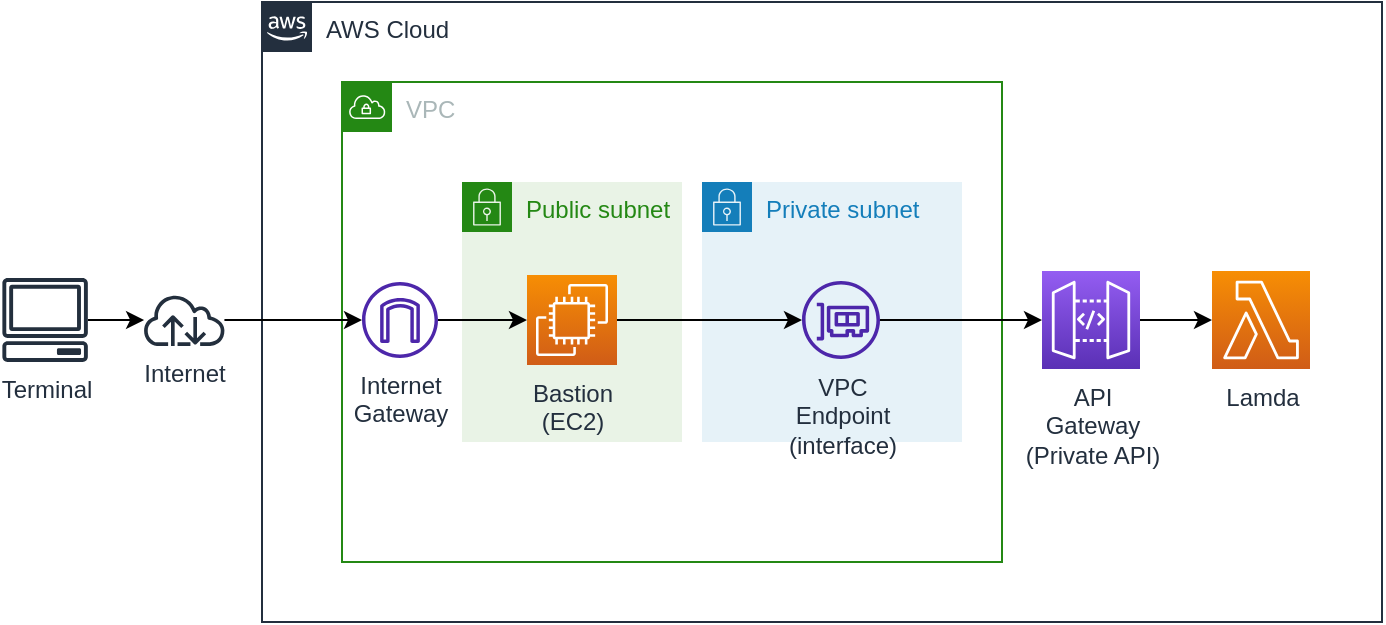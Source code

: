 <mxfile version="16.5.1" type="device"><diagram id="Ht1M8jgEwFfnCIfOTk4-" name="Page-1"><mxGraphModel dx="918" dy="721" grid="1" gridSize="10" guides="1" tooltips="1" connect="1" arrows="1" fold="1" page="1" pageScale="1" pageWidth="1169" pageHeight="827" math="0" shadow="0"><root><mxCell id="0"/><mxCell id="1" parent="0"/><mxCell id="rJHkaKQiRht_rXvInmyD-1" value="AWS Cloud" style="points=[[0,0],[0.25,0],[0.5,0],[0.75,0],[1,0],[1,0.25],[1,0.5],[1,0.75],[1,1],[0.75,1],[0.5,1],[0.25,1],[0,1],[0,0.75],[0,0.5],[0,0.25]];outlineConnect=0;gradientColor=none;html=1;whiteSpace=wrap;fontSize=12;fontStyle=0;container=1;pointerEvents=0;collapsible=0;recursiveResize=0;shape=mxgraph.aws4.group;grIcon=mxgraph.aws4.group_aws_cloud_alt;strokeColor=#232F3E;fillColor=none;verticalAlign=top;align=left;spacingLeft=30;fontColor=#232F3E;dashed=0;" vertex="1" parent="1"><mxGeometry x="300" y="200" width="560" height="310" as="geometry"/></mxCell><mxCell id="rJHkaKQiRht_rXvInmyD-7" value="VPC" style="points=[[0,0],[0.25,0],[0.5,0],[0.75,0],[1,0],[1,0.25],[1,0.5],[1,0.75],[1,1],[0.75,1],[0.5,1],[0.25,1],[0,1],[0,0.75],[0,0.5],[0,0.25]];outlineConnect=0;gradientColor=none;html=1;whiteSpace=wrap;fontSize=12;fontStyle=0;container=1;pointerEvents=0;collapsible=0;recursiveResize=0;shape=mxgraph.aws4.group;grIcon=mxgraph.aws4.group_vpc;strokeColor=#248814;fillColor=none;verticalAlign=top;align=left;spacingLeft=30;fontColor=#AAB7B8;dashed=0;" vertex="1" parent="rJHkaKQiRht_rXvInmyD-1"><mxGeometry x="40" y="40" width="330" height="240" as="geometry"/></mxCell><mxCell id="rJHkaKQiRht_rXvInmyD-8" value="Private subnet" style="points=[[0,0],[0.25,0],[0.5,0],[0.75,0],[1,0],[1,0.25],[1,0.5],[1,0.75],[1,1],[0.75,1],[0.5,1],[0.25,1],[0,1],[0,0.75],[0,0.5],[0,0.25]];outlineConnect=0;gradientColor=none;html=1;whiteSpace=wrap;fontSize=12;fontStyle=0;container=1;pointerEvents=0;collapsible=0;recursiveResize=0;shape=mxgraph.aws4.group;grIcon=mxgraph.aws4.group_security_group;grStroke=0;strokeColor=#147EBA;fillColor=#E6F2F8;verticalAlign=top;align=left;spacingLeft=30;fontColor=#147EBA;dashed=0;" vertex="1" parent="rJHkaKQiRht_rXvInmyD-7"><mxGeometry x="180" y="50" width="130" height="130" as="geometry"/></mxCell><mxCell id="rJHkaKQiRht_rXvInmyD-17" value="VPC&lt;br&gt;Endpoint&lt;br&gt;(interface)" style="sketch=0;outlineConnect=0;fontColor=#232F3E;gradientColor=none;fillColor=#4D27AA;strokeColor=none;dashed=0;verticalLabelPosition=bottom;verticalAlign=top;align=center;html=1;fontSize=12;fontStyle=0;aspect=fixed;pointerEvents=1;shape=mxgraph.aws4.elastic_network_interface;" vertex="1" parent="rJHkaKQiRht_rXvInmyD-8"><mxGeometry x="50" y="49.5" width="39" height="39" as="geometry"/></mxCell><mxCell id="rJHkaKQiRht_rXvInmyD-9" value="Public subnet" style="points=[[0,0],[0.25,0],[0.5,0],[0.75,0],[1,0],[1,0.25],[1,0.5],[1,0.75],[1,1],[0.75,1],[0.5,1],[0.25,1],[0,1],[0,0.75],[0,0.5],[0,0.25]];outlineConnect=0;gradientColor=none;html=1;whiteSpace=wrap;fontSize=12;fontStyle=0;container=1;pointerEvents=0;collapsible=0;recursiveResize=0;shape=mxgraph.aws4.group;grIcon=mxgraph.aws4.group_security_group;grStroke=0;strokeColor=#248814;fillColor=#E9F3E6;verticalAlign=top;align=left;spacingLeft=30;fontColor=#248814;dashed=0;" vertex="1" parent="rJHkaKQiRht_rXvInmyD-7"><mxGeometry x="60" y="50" width="110" height="130" as="geometry"/></mxCell><mxCell id="rJHkaKQiRht_rXvInmyD-10" value="Bastion&lt;br&gt;(EC2)" style="sketch=0;points=[[0,0,0],[0.25,0,0],[0.5,0,0],[0.75,0,0],[1,0,0],[0,1,0],[0.25,1,0],[0.5,1,0],[0.75,1,0],[1,1,0],[0,0.25,0],[0,0.5,0],[0,0.75,0],[1,0.25,0],[1,0.5,0],[1,0.75,0]];outlineConnect=0;fontColor=#232F3E;gradientColor=#F78E04;gradientDirection=north;fillColor=#D05C17;strokeColor=#ffffff;dashed=0;verticalLabelPosition=bottom;verticalAlign=top;align=center;html=1;fontSize=12;fontStyle=0;aspect=fixed;shape=mxgraph.aws4.resourceIcon;resIcon=mxgraph.aws4.ec2;" vertex="1" parent="rJHkaKQiRht_rXvInmyD-9"><mxGeometry x="32.5" y="46.5" width="45" height="45" as="geometry"/></mxCell><mxCell id="rJHkaKQiRht_rXvInmyD-18" style="edgeStyle=orthogonalEdgeStyle;rounded=0;orthogonalLoop=1;jettySize=auto;html=1;" edge="1" parent="rJHkaKQiRht_rXvInmyD-7" source="rJHkaKQiRht_rXvInmyD-14" target="rJHkaKQiRht_rXvInmyD-10"><mxGeometry relative="1" as="geometry"/></mxCell><mxCell id="rJHkaKQiRht_rXvInmyD-14" value="Internet&lt;br&gt;Gateway" style="sketch=0;outlineConnect=0;fontColor=#232F3E;gradientColor=none;fillColor=#4D27AA;strokeColor=none;dashed=0;verticalLabelPosition=bottom;verticalAlign=top;align=center;html=1;fontSize=12;fontStyle=0;aspect=fixed;pointerEvents=1;shape=mxgraph.aws4.internet_gateway;" vertex="1" parent="rJHkaKQiRht_rXvInmyD-7"><mxGeometry x="10" y="100" width="38" height="38" as="geometry"/></mxCell><mxCell id="rJHkaKQiRht_rXvInmyD-19" style="edgeStyle=orthogonalEdgeStyle;rounded=0;orthogonalLoop=1;jettySize=auto;html=1;" edge="1" parent="rJHkaKQiRht_rXvInmyD-7" source="rJHkaKQiRht_rXvInmyD-10" target="rJHkaKQiRht_rXvInmyD-17"><mxGeometry relative="1" as="geometry"/></mxCell><mxCell id="rJHkaKQiRht_rXvInmyD-11" value="Lamda" style="sketch=0;points=[[0,0,0],[0.25,0,0],[0.5,0,0],[0.75,0,0],[1,0,0],[0,1,0],[0.25,1,0],[0.5,1,0],[0.75,1,0],[1,1,0],[0,0.25,0],[0,0.5,0],[0,0.75,0],[1,0.25,0],[1,0.5,0],[1,0.75,0]];outlineConnect=0;fontColor=#232F3E;gradientColor=#F78E04;gradientDirection=north;fillColor=#D05C17;strokeColor=#ffffff;dashed=0;verticalLabelPosition=bottom;verticalAlign=top;align=center;html=1;fontSize=12;fontStyle=0;aspect=fixed;shape=mxgraph.aws4.resourceIcon;resIcon=mxgraph.aws4.lambda;" vertex="1" parent="rJHkaKQiRht_rXvInmyD-1"><mxGeometry x="475" y="134.5" width="49" height="49" as="geometry"/></mxCell><mxCell id="rJHkaKQiRht_rXvInmyD-13" style="edgeStyle=orthogonalEdgeStyle;rounded=0;orthogonalLoop=1;jettySize=auto;html=1;entryX=0;entryY=0.5;entryDx=0;entryDy=0;entryPerimeter=0;" edge="1" parent="rJHkaKQiRht_rXvInmyD-1" source="rJHkaKQiRht_rXvInmyD-12" target="rJHkaKQiRht_rXvInmyD-11"><mxGeometry relative="1" as="geometry"/></mxCell><mxCell id="rJHkaKQiRht_rXvInmyD-12" value="API&lt;br&gt;Gateway&lt;br&gt;(Private API)" style="sketch=0;points=[[0,0,0],[0.25,0,0],[0.5,0,0],[0.75,0,0],[1,0,0],[0,1,0],[0.25,1,0],[0.5,1,0],[0.75,1,0],[1,1,0],[0,0.25,0],[0,0.5,0],[0,0.75,0],[1,0.25,0],[1,0.5,0],[1,0.75,0]];outlineConnect=0;fontColor=#232F3E;gradientColor=#945DF2;gradientDirection=north;fillColor=#5A30B5;strokeColor=#ffffff;dashed=0;verticalLabelPosition=bottom;verticalAlign=top;align=center;html=1;fontSize=12;fontStyle=0;aspect=fixed;shape=mxgraph.aws4.resourceIcon;resIcon=mxgraph.aws4.api_gateway;" vertex="1" parent="rJHkaKQiRht_rXvInmyD-1"><mxGeometry x="390" y="134.5" width="49" height="49" as="geometry"/></mxCell><mxCell id="rJHkaKQiRht_rXvInmyD-20" style="edgeStyle=orthogonalEdgeStyle;rounded=0;orthogonalLoop=1;jettySize=auto;html=1;" edge="1" parent="rJHkaKQiRht_rXvInmyD-1" source="rJHkaKQiRht_rXvInmyD-17" target="rJHkaKQiRht_rXvInmyD-12"><mxGeometry relative="1" as="geometry"/></mxCell><mxCell id="rJHkaKQiRht_rXvInmyD-5" style="edgeStyle=orthogonalEdgeStyle;rounded=0;orthogonalLoop=1;jettySize=auto;html=1;" edge="1" parent="1" source="rJHkaKQiRht_rXvInmyD-2" target="rJHkaKQiRht_rXvInmyD-3"><mxGeometry relative="1" as="geometry"/></mxCell><mxCell id="rJHkaKQiRht_rXvInmyD-2" value="Terminal" style="sketch=0;outlineConnect=0;fontColor=#232F3E;gradientColor=none;fillColor=#232F3D;strokeColor=none;dashed=0;verticalLabelPosition=bottom;verticalAlign=top;align=center;html=1;fontSize=12;fontStyle=0;aspect=fixed;pointerEvents=1;shape=mxgraph.aws4.client;" vertex="1" parent="1"><mxGeometry x="170" y="338" width="43.11" height="42" as="geometry"/></mxCell><mxCell id="rJHkaKQiRht_rXvInmyD-6" style="edgeStyle=orthogonalEdgeStyle;rounded=0;orthogonalLoop=1;jettySize=auto;html=1;" edge="1" parent="1" source="rJHkaKQiRht_rXvInmyD-3" target="rJHkaKQiRht_rXvInmyD-14"><mxGeometry relative="1" as="geometry"/></mxCell><mxCell id="rJHkaKQiRht_rXvInmyD-3" value="Internet" style="sketch=0;outlineConnect=0;fontColor=#232F3E;gradientColor=none;fillColor=#232F3D;strokeColor=none;dashed=0;verticalLabelPosition=bottom;verticalAlign=top;align=center;html=1;fontSize=12;fontStyle=0;aspect=fixed;pointerEvents=1;shape=mxgraph.aws4.internet;" vertex="1" parent="1"><mxGeometry x="240" y="346" width="42.25" height="26" as="geometry"/></mxCell></root></mxGraphModel></diagram></mxfile>